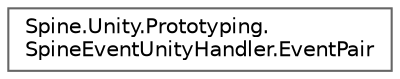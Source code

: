 digraph "类继承关系图"
{
 // LATEX_PDF_SIZE
  bgcolor="transparent";
  edge [fontname=Helvetica,fontsize=10,labelfontname=Helvetica,labelfontsize=10];
  node [fontname=Helvetica,fontsize=10,shape=box,height=0.2,width=0.4];
  rankdir="LR";
  Node0 [id="Node000000",label="Spine.Unity.Prototyping.\lSpineEventUnityHandler.EventPair",height=0.2,width=0.4,color="grey40", fillcolor="white", style="filled",URL="$class_spine_1_1_unity_1_1_prototyping_1_1_spine_event_unity_handler_1_1_event_pair.html",tooltip=" "];
}
